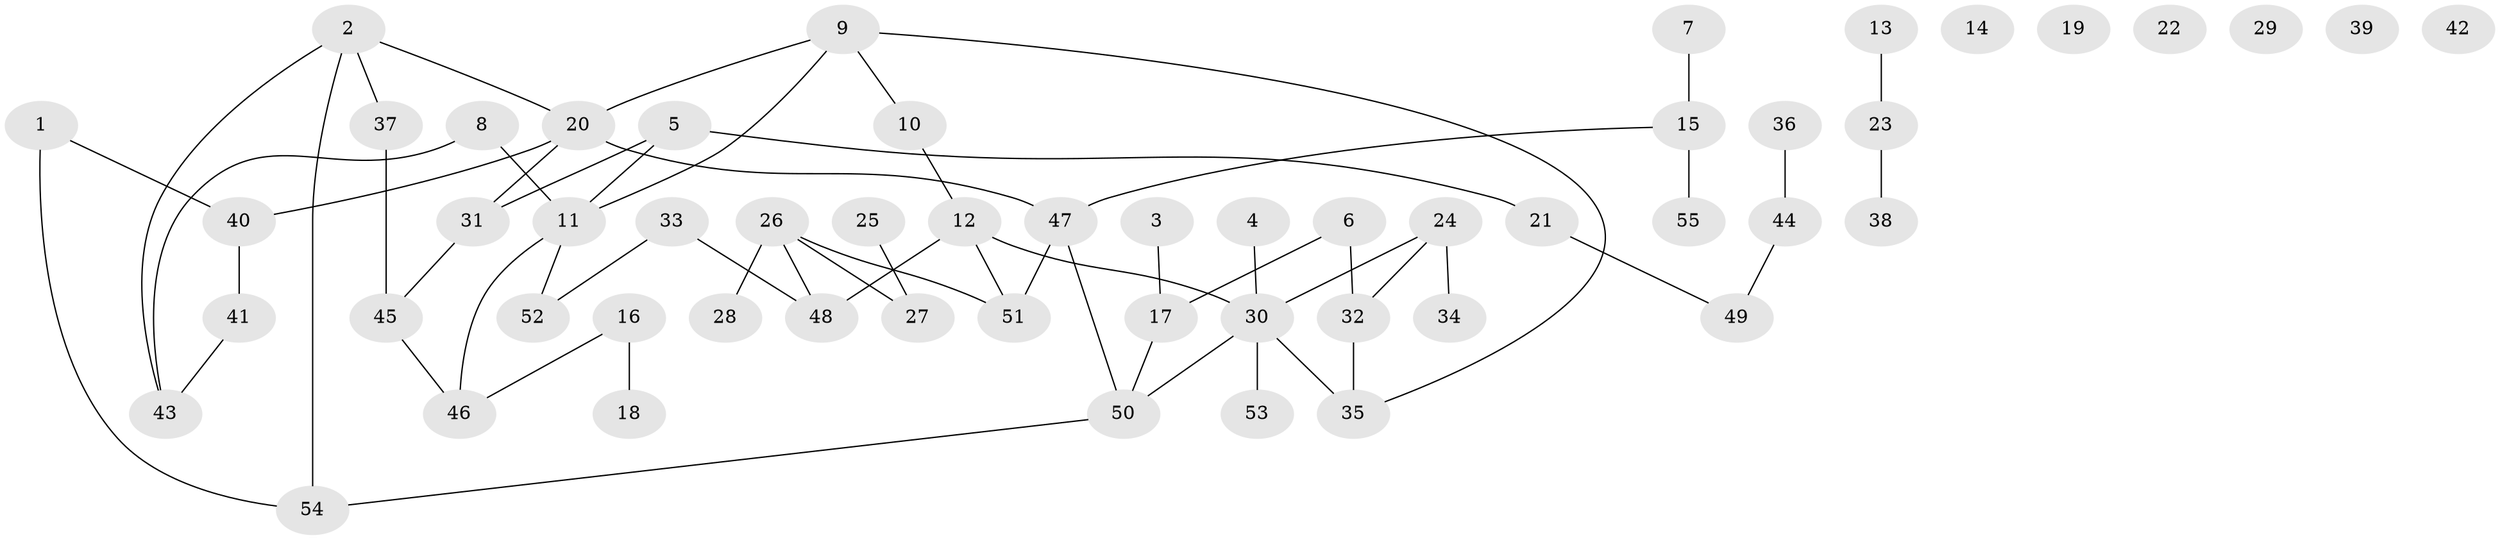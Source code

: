 // Generated by graph-tools (version 1.1) at 2025/33/03/09/25 02:33:52]
// undirected, 55 vertices, 61 edges
graph export_dot {
graph [start="1"]
  node [color=gray90,style=filled];
  1;
  2;
  3;
  4;
  5;
  6;
  7;
  8;
  9;
  10;
  11;
  12;
  13;
  14;
  15;
  16;
  17;
  18;
  19;
  20;
  21;
  22;
  23;
  24;
  25;
  26;
  27;
  28;
  29;
  30;
  31;
  32;
  33;
  34;
  35;
  36;
  37;
  38;
  39;
  40;
  41;
  42;
  43;
  44;
  45;
  46;
  47;
  48;
  49;
  50;
  51;
  52;
  53;
  54;
  55;
  1 -- 40;
  1 -- 54;
  2 -- 20;
  2 -- 37;
  2 -- 43;
  2 -- 54;
  3 -- 17;
  4 -- 30;
  5 -- 11;
  5 -- 21;
  5 -- 31;
  6 -- 17;
  6 -- 32;
  7 -- 15;
  8 -- 11;
  8 -- 43;
  9 -- 10;
  9 -- 11;
  9 -- 20;
  9 -- 35;
  10 -- 12;
  11 -- 46;
  11 -- 52;
  12 -- 30;
  12 -- 48;
  12 -- 51;
  13 -- 23;
  15 -- 47;
  15 -- 55;
  16 -- 18;
  16 -- 46;
  17 -- 50;
  20 -- 31;
  20 -- 40;
  20 -- 47;
  21 -- 49;
  23 -- 38;
  24 -- 30;
  24 -- 32;
  24 -- 34;
  25 -- 27;
  26 -- 27;
  26 -- 28;
  26 -- 48;
  26 -- 51;
  30 -- 35;
  30 -- 50;
  30 -- 53;
  31 -- 45;
  32 -- 35;
  33 -- 48;
  33 -- 52;
  36 -- 44;
  37 -- 45;
  40 -- 41;
  41 -- 43;
  44 -- 49;
  45 -- 46;
  47 -- 50;
  47 -- 51;
  50 -- 54;
}
